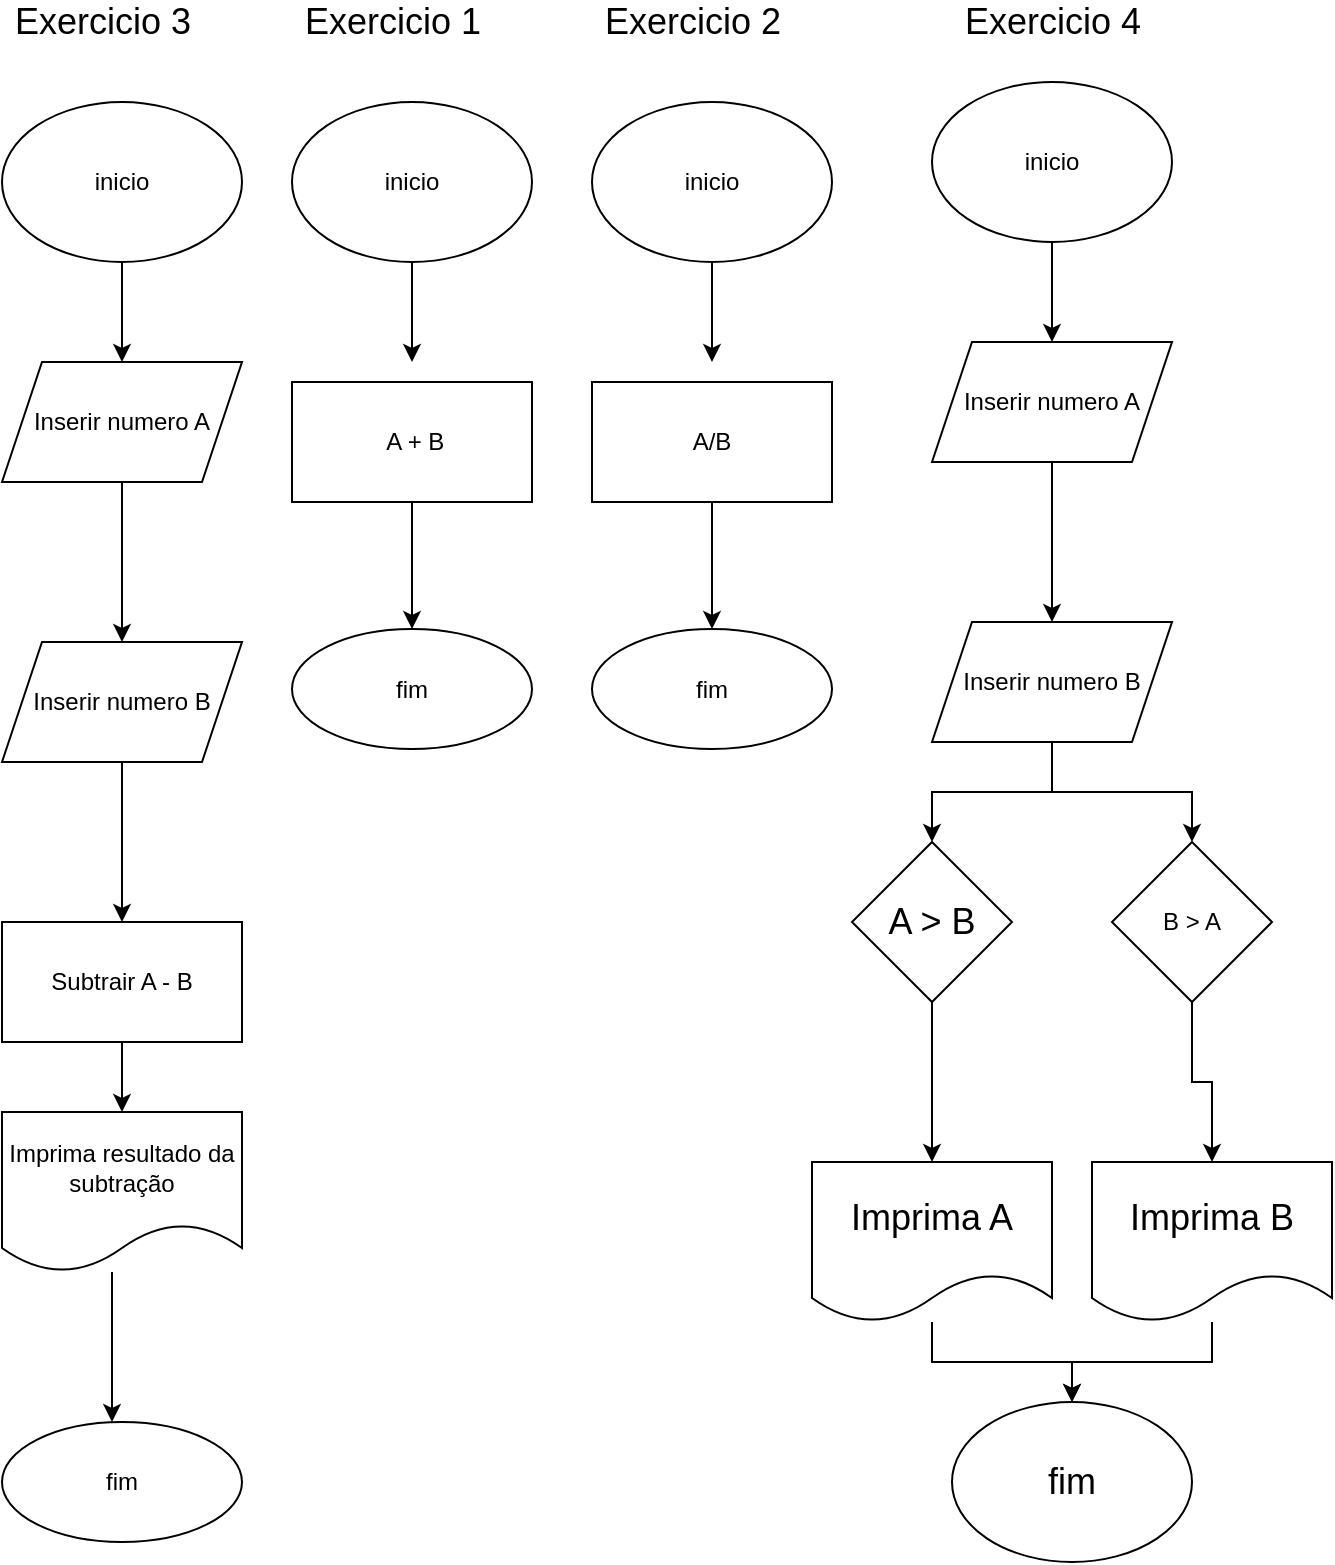 <mxfile version="17.2.4" type="github"><diagram id="KUZ0i279woLzicBeiNff" name="Page-1"><mxGraphModel dx="765" dy="459" grid="1" gridSize="10" guides="1" tooltips="1" connect="1" arrows="1" fold="1" page="1" pageScale="1" pageWidth="1169" pageHeight="827" math="0" shadow="0"><root><mxCell id="0"/><mxCell id="1" parent="0"/><mxCell id="IY9piaIB2nZGLS1DI8LY-3" value="" style="edgeStyle=orthogonalEdgeStyle;rounded=0;orthogonalLoop=1;jettySize=auto;html=1;" edge="1" parent="1" source="IY9piaIB2nZGLS1DI8LY-1" target="IY9piaIB2nZGLS1DI8LY-2"><mxGeometry relative="1" as="geometry"/></mxCell><mxCell id="IY9piaIB2nZGLS1DI8LY-1" value="inicio" style="ellipse;whiteSpace=wrap;html=1;" vertex="1" parent="1"><mxGeometry x="25" y="90" width="120" height="80" as="geometry"/></mxCell><mxCell id="IY9piaIB2nZGLS1DI8LY-5" value="" style="edgeStyle=orthogonalEdgeStyle;rounded=0;orthogonalLoop=1;jettySize=auto;html=1;" edge="1" parent="1" source="IY9piaIB2nZGLS1DI8LY-2" target="IY9piaIB2nZGLS1DI8LY-4"><mxGeometry relative="1" as="geometry"/></mxCell><mxCell id="IY9piaIB2nZGLS1DI8LY-2" value="Inserir numero A" style="shape=parallelogram;perimeter=parallelogramPerimeter;whiteSpace=wrap;html=1;fixedSize=1;" vertex="1" parent="1"><mxGeometry x="25" y="220" width="120" height="60" as="geometry"/></mxCell><mxCell id="IY9piaIB2nZGLS1DI8LY-7" value="" style="edgeStyle=orthogonalEdgeStyle;rounded=0;orthogonalLoop=1;jettySize=auto;html=1;" edge="1" parent="1" source="IY9piaIB2nZGLS1DI8LY-4" target="IY9piaIB2nZGLS1DI8LY-6"><mxGeometry relative="1" as="geometry"/></mxCell><mxCell id="IY9piaIB2nZGLS1DI8LY-4" value="Inserir numero B" style="shape=parallelogram;perimeter=parallelogramPerimeter;whiteSpace=wrap;html=1;fixedSize=1;" vertex="1" parent="1"><mxGeometry x="25" y="360" width="120" height="60" as="geometry"/></mxCell><mxCell id="IY9piaIB2nZGLS1DI8LY-10" value="" style="edgeStyle=orthogonalEdgeStyle;rounded=0;orthogonalLoop=1;jettySize=auto;html=1;" edge="1" parent="1" source="IY9piaIB2nZGLS1DI8LY-6" target="IY9piaIB2nZGLS1DI8LY-8"><mxGeometry relative="1" as="geometry"/></mxCell><mxCell id="IY9piaIB2nZGLS1DI8LY-6" value="Subtrair A - B" style="whiteSpace=wrap;html=1;" vertex="1" parent="1"><mxGeometry x="25" y="500" width="120" height="60" as="geometry"/></mxCell><mxCell id="IY9piaIB2nZGLS1DI8LY-12" value="" style="edgeStyle=orthogonalEdgeStyle;rounded=0;orthogonalLoop=1;jettySize=auto;html=1;" edge="1" parent="1" source="IY9piaIB2nZGLS1DI8LY-8"><mxGeometry relative="1" as="geometry"><mxPoint x="80" y="750" as="targetPoint"/><Array as="points"><mxPoint x="80" y="690"/><mxPoint x="80" y="690"/></Array></mxGeometry></mxCell><mxCell id="IY9piaIB2nZGLS1DI8LY-8" value="Imprima resultado da subtração" style="shape=document;whiteSpace=wrap;html=1;boundedLbl=1;" vertex="1" parent="1"><mxGeometry x="25" y="595" width="120" height="80" as="geometry"/></mxCell><mxCell id="IY9piaIB2nZGLS1DI8LY-11" value="fim" style="ellipse;whiteSpace=wrap;html=1;" vertex="1" parent="1"><mxGeometry x="25" y="750" width="120" height="60" as="geometry"/></mxCell><mxCell id="IY9piaIB2nZGLS1DI8LY-13" value="&lt;font style=&quot;font-size: 18px&quot;&gt;Exercicio 3&lt;/font&gt;" style="text;html=1;resizable=0;autosize=1;align=center;verticalAlign=middle;points=[];fillColor=none;strokeColor=none;rounded=0;" vertex="1" parent="1"><mxGeometry x="25" y="40" width="100" height="20" as="geometry"/></mxCell><mxCell id="IY9piaIB2nZGLS1DI8LY-14" value="" style="edgeStyle=orthogonalEdgeStyle;rounded=0;orthogonalLoop=1;jettySize=auto;html=1;" edge="1" parent="1" source="IY9piaIB2nZGLS1DI8LY-15"><mxGeometry relative="1" as="geometry"><mxPoint x="230" y="220" as="targetPoint"/></mxGeometry></mxCell><mxCell id="IY9piaIB2nZGLS1DI8LY-15" value="inicio" style="ellipse;whiteSpace=wrap;html=1;" vertex="1" parent="1"><mxGeometry x="170" y="90" width="120" height="80" as="geometry"/></mxCell><mxCell id="IY9piaIB2nZGLS1DI8LY-26" value="" style="edgeStyle=orthogonalEdgeStyle;rounded=0;orthogonalLoop=1;jettySize=auto;html=1;fontSize=18;" edge="1" parent="1" source="IY9piaIB2nZGLS1DI8LY-21" target="IY9piaIB2nZGLS1DI8LY-24"><mxGeometry relative="1" as="geometry"/></mxCell><mxCell id="IY9piaIB2nZGLS1DI8LY-21" value="&amp;nbsp;A + B" style="whiteSpace=wrap;html=1;" vertex="1" parent="1"><mxGeometry x="170" y="230" width="120" height="60" as="geometry"/></mxCell><mxCell id="IY9piaIB2nZGLS1DI8LY-24" value="fim" style="ellipse;whiteSpace=wrap;html=1;" vertex="1" parent="1"><mxGeometry x="170" y="353.5" width="120" height="60" as="geometry"/></mxCell><mxCell id="IY9piaIB2nZGLS1DI8LY-25" value="&lt;font style=&quot;font-size: 18px&quot;&gt;Exercicio 1&lt;/font&gt;" style="text;html=1;resizable=0;autosize=1;align=center;verticalAlign=middle;points=[];fillColor=none;strokeColor=none;rounded=0;" vertex="1" parent="1"><mxGeometry x="170" y="40" width="100" height="20" as="geometry"/></mxCell><mxCell id="IY9piaIB2nZGLS1DI8LY-27" value="" style="edgeStyle=orthogonalEdgeStyle;rounded=0;orthogonalLoop=1;jettySize=auto;html=1;" edge="1" parent="1" source="IY9piaIB2nZGLS1DI8LY-28"><mxGeometry relative="1" as="geometry"><mxPoint x="380" y="220" as="targetPoint"/></mxGeometry></mxCell><mxCell id="IY9piaIB2nZGLS1DI8LY-28" value="inicio" style="ellipse;whiteSpace=wrap;html=1;" vertex="1" parent="1"><mxGeometry x="320" y="90" width="120" height="80" as="geometry"/></mxCell><mxCell id="IY9piaIB2nZGLS1DI8LY-29" value="" style="edgeStyle=orthogonalEdgeStyle;rounded=0;orthogonalLoop=1;jettySize=auto;html=1;fontSize=18;" edge="1" parent="1" source="IY9piaIB2nZGLS1DI8LY-30" target="IY9piaIB2nZGLS1DI8LY-31"><mxGeometry relative="1" as="geometry"/></mxCell><mxCell id="IY9piaIB2nZGLS1DI8LY-30" value="A/B" style="whiteSpace=wrap;html=1;" vertex="1" parent="1"><mxGeometry x="320" y="230" width="120" height="60" as="geometry"/></mxCell><mxCell id="IY9piaIB2nZGLS1DI8LY-31" value="fim" style="ellipse;whiteSpace=wrap;html=1;" vertex="1" parent="1"><mxGeometry x="320" y="353.5" width="120" height="60" as="geometry"/></mxCell><mxCell id="IY9piaIB2nZGLS1DI8LY-32" value="&lt;font style=&quot;font-size: 18px&quot;&gt;Exercicio 2&lt;/font&gt;" style="text;html=1;resizable=0;autosize=1;align=center;verticalAlign=middle;points=[];fillColor=none;strokeColor=none;rounded=0;" vertex="1" parent="1"><mxGeometry x="320" y="40" width="100" height="20" as="geometry"/></mxCell><mxCell id="IY9piaIB2nZGLS1DI8LY-38" value="&lt;font style=&quot;font-size: 18px&quot;&gt;Exercicio 4&lt;/font&gt;" style="text;html=1;resizable=0;autosize=1;align=center;verticalAlign=middle;points=[];fillColor=none;strokeColor=none;rounded=0;" vertex="1" parent="1"><mxGeometry x="500" y="40" width="100" height="20" as="geometry"/></mxCell><mxCell id="IY9piaIB2nZGLS1DI8LY-39" value="" style="edgeStyle=orthogonalEdgeStyle;rounded=0;orthogonalLoop=1;jettySize=auto;html=1;" edge="1" parent="1" source="IY9piaIB2nZGLS1DI8LY-40" target="IY9piaIB2nZGLS1DI8LY-42"><mxGeometry relative="1" as="geometry"/></mxCell><mxCell id="IY9piaIB2nZGLS1DI8LY-40" value="inicio" style="ellipse;whiteSpace=wrap;html=1;" vertex="1" parent="1"><mxGeometry x="490" y="80" width="120" height="80" as="geometry"/></mxCell><mxCell id="IY9piaIB2nZGLS1DI8LY-41" value="" style="edgeStyle=orthogonalEdgeStyle;rounded=0;orthogonalLoop=1;jettySize=auto;html=1;" edge="1" parent="1" source="IY9piaIB2nZGLS1DI8LY-42" target="IY9piaIB2nZGLS1DI8LY-44"><mxGeometry relative="1" as="geometry"/></mxCell><mxCell id="IY9piaIB2nZGLS1DI8LY-42" value="Inserir numero A" style="shape=parallelogram;perimeter=parallelogramPerimeter;whiteSpace=wrap;html=1;fixedSize=1;" vertex="1" parent="1"><mxGeometry x="490" y="210" width="120" height="60" as="geometry"/></mxCell><mxCell id="IY9piaIB2nZGLS1DI8LY-51" value="" style="edgeStyle=orthogonalEdgeStyle;rounded=0;orthogonalLoop=1;jettySize=auto;html=1;fontSize=18;" edge="1" parent="1" source="IY9piaIB2nZGLS1DI8LY-44" target="IY9piaIB2nZGLS1DI8LY-49"><mxGeometry relative="1" as="geometry"/></mxCell><mxCell id="IY9piaIB2nZGLS1DI8LY-53" value="" style="edgeStyle=orthogonalEdgeStyle;rounded=0;orthogonalLoop=1;jettySize=auto;html=1;fontSize=18;" edge="1" parent="1" source="IY9piaIB2nZGLS1DI8LY-44" target="IY9piaIB2nZGLS1DI8LY-52"><mxGeometry relative="1" as="geometry"/></mxCell><mxCell id="IY9piaIB2nZGLS1DI8LY-44" value="Inserir numero B" style="shape=parallelogram;perimeter=parallelogramPerimeter;whiteSpace=wrap;html=1;fixedSize=1;" vertex="1" parent="1"><mxGeometry x="490" y="350" width="120" height="60" as="geometry"/></mxCell><mxCell id="IY9piaIB2nZGLS1DI8LY-55" value="" style="edgeStyle=orthogonalEdgeStyle;rounded=0;orthogonalLoop=1;jettySize=auto;html=1;fontSize=18;" edge="1" parent="1" source="IY9piaIB2nZGLS1DI8LY-49" target="IY9piaIB2nZGLS1DI8LY-54"><mxGeometry relative="1" as="geometry"/></mxCell><mxCell id="IY9piaIB2nZGLS1DI8LY-49" value="A &amp;gt; B" style="rhombus;whiteSpace=wrap;html=1;fontSize=18;" vertex="1" parent="1"><mxGeometry x="450" y="460" width="80" height="80" as="geometry"/></mxCell><mxCell id="IY9piaIB2nZGLS1DI8LY-57" value="" style="edgeStyle=orthogonalEdgeStyle;rounded=0;orthogonalLoop=1;jettySize=auto;html=1;fontSize=18;" edge="1" parent="1" source="IY9piaIB2nZGLS1DI8LY-52" target="IY9piaIB2nZGLS1DI8LY-56"><mxGeometry relative="1" as="geometry"/></mxCell><mxCell id="IY9piaIB2nZGLS1DI8LY-52" value="B &amp;gt; A" style="rhombus;whiteSpace=wrap;html=1;" vertex="1" parent="1"><mxGeometry x="580" y="460" width="80" height="80" as="geometry"/></mxCell><mxCell id="IY9piaIB2nZGLS1DI8LY-59" value="" style="edgeStyle=orthogonalEdgeStyle;rounded=0;orthogonalLoop=1;jettySize=auto;html=1;fontSize=18;" edge="1" parent="1" source="IY9piaIB2nZGLS1DI8LY-54" target="IY9piaIB2nZGLS1DI8LY-58"><mxGeometry relative="1" as="geometry"/></mxCell><mxCell id="IY9piaIB2nZGLS1DI8LY-54" value="Imprima A" style="shape=document;whiteSpace=wrap;html=1;boundedLbl=1;fontSize=18;" vertex="1" parent="1"><mxGeometry x="430" y="620" width="120" height="80" as="geometry"/></mxCell><mxCell id="IY9piaIB2nZGLS1DI8LY-60" value="" style="edgeStyle=orthogonalEdgeStyle;rounded=0;orthogonalLoop=1;jettySize=auto;html=1;fontSize=18;" edge="1" parent="1" source="IY9piaIB2nZGLS1DI8LY-56" target="IY9piaIB2nZGLS1DI8LY-58"><mxGeometry relative="1" as="geometry"/></mxCell><mxCell id="IY9piaIB2nZGLS1DI8LY-56" value="Imprima B" style="shape=document;whiteSpace=wrap;html=1;boundedLbl=1;fontSize=18;" vertex="1" parent="1"><mxGeometry x="570" y="620" width="120" height="80" as="geometry"/></mxCell><mxCell id="IY9piaIB2nZGLS1DI8LY-58" value="fim" style="ellipse;whiteSpace=wrap;html=1;fontSize=18;" vertex="1" parent="1"><mxGeometry x="500" y="740" width="120" height="80" as="geometry"/></mxCell></root></mxGraphModel></diagram></mxfile>